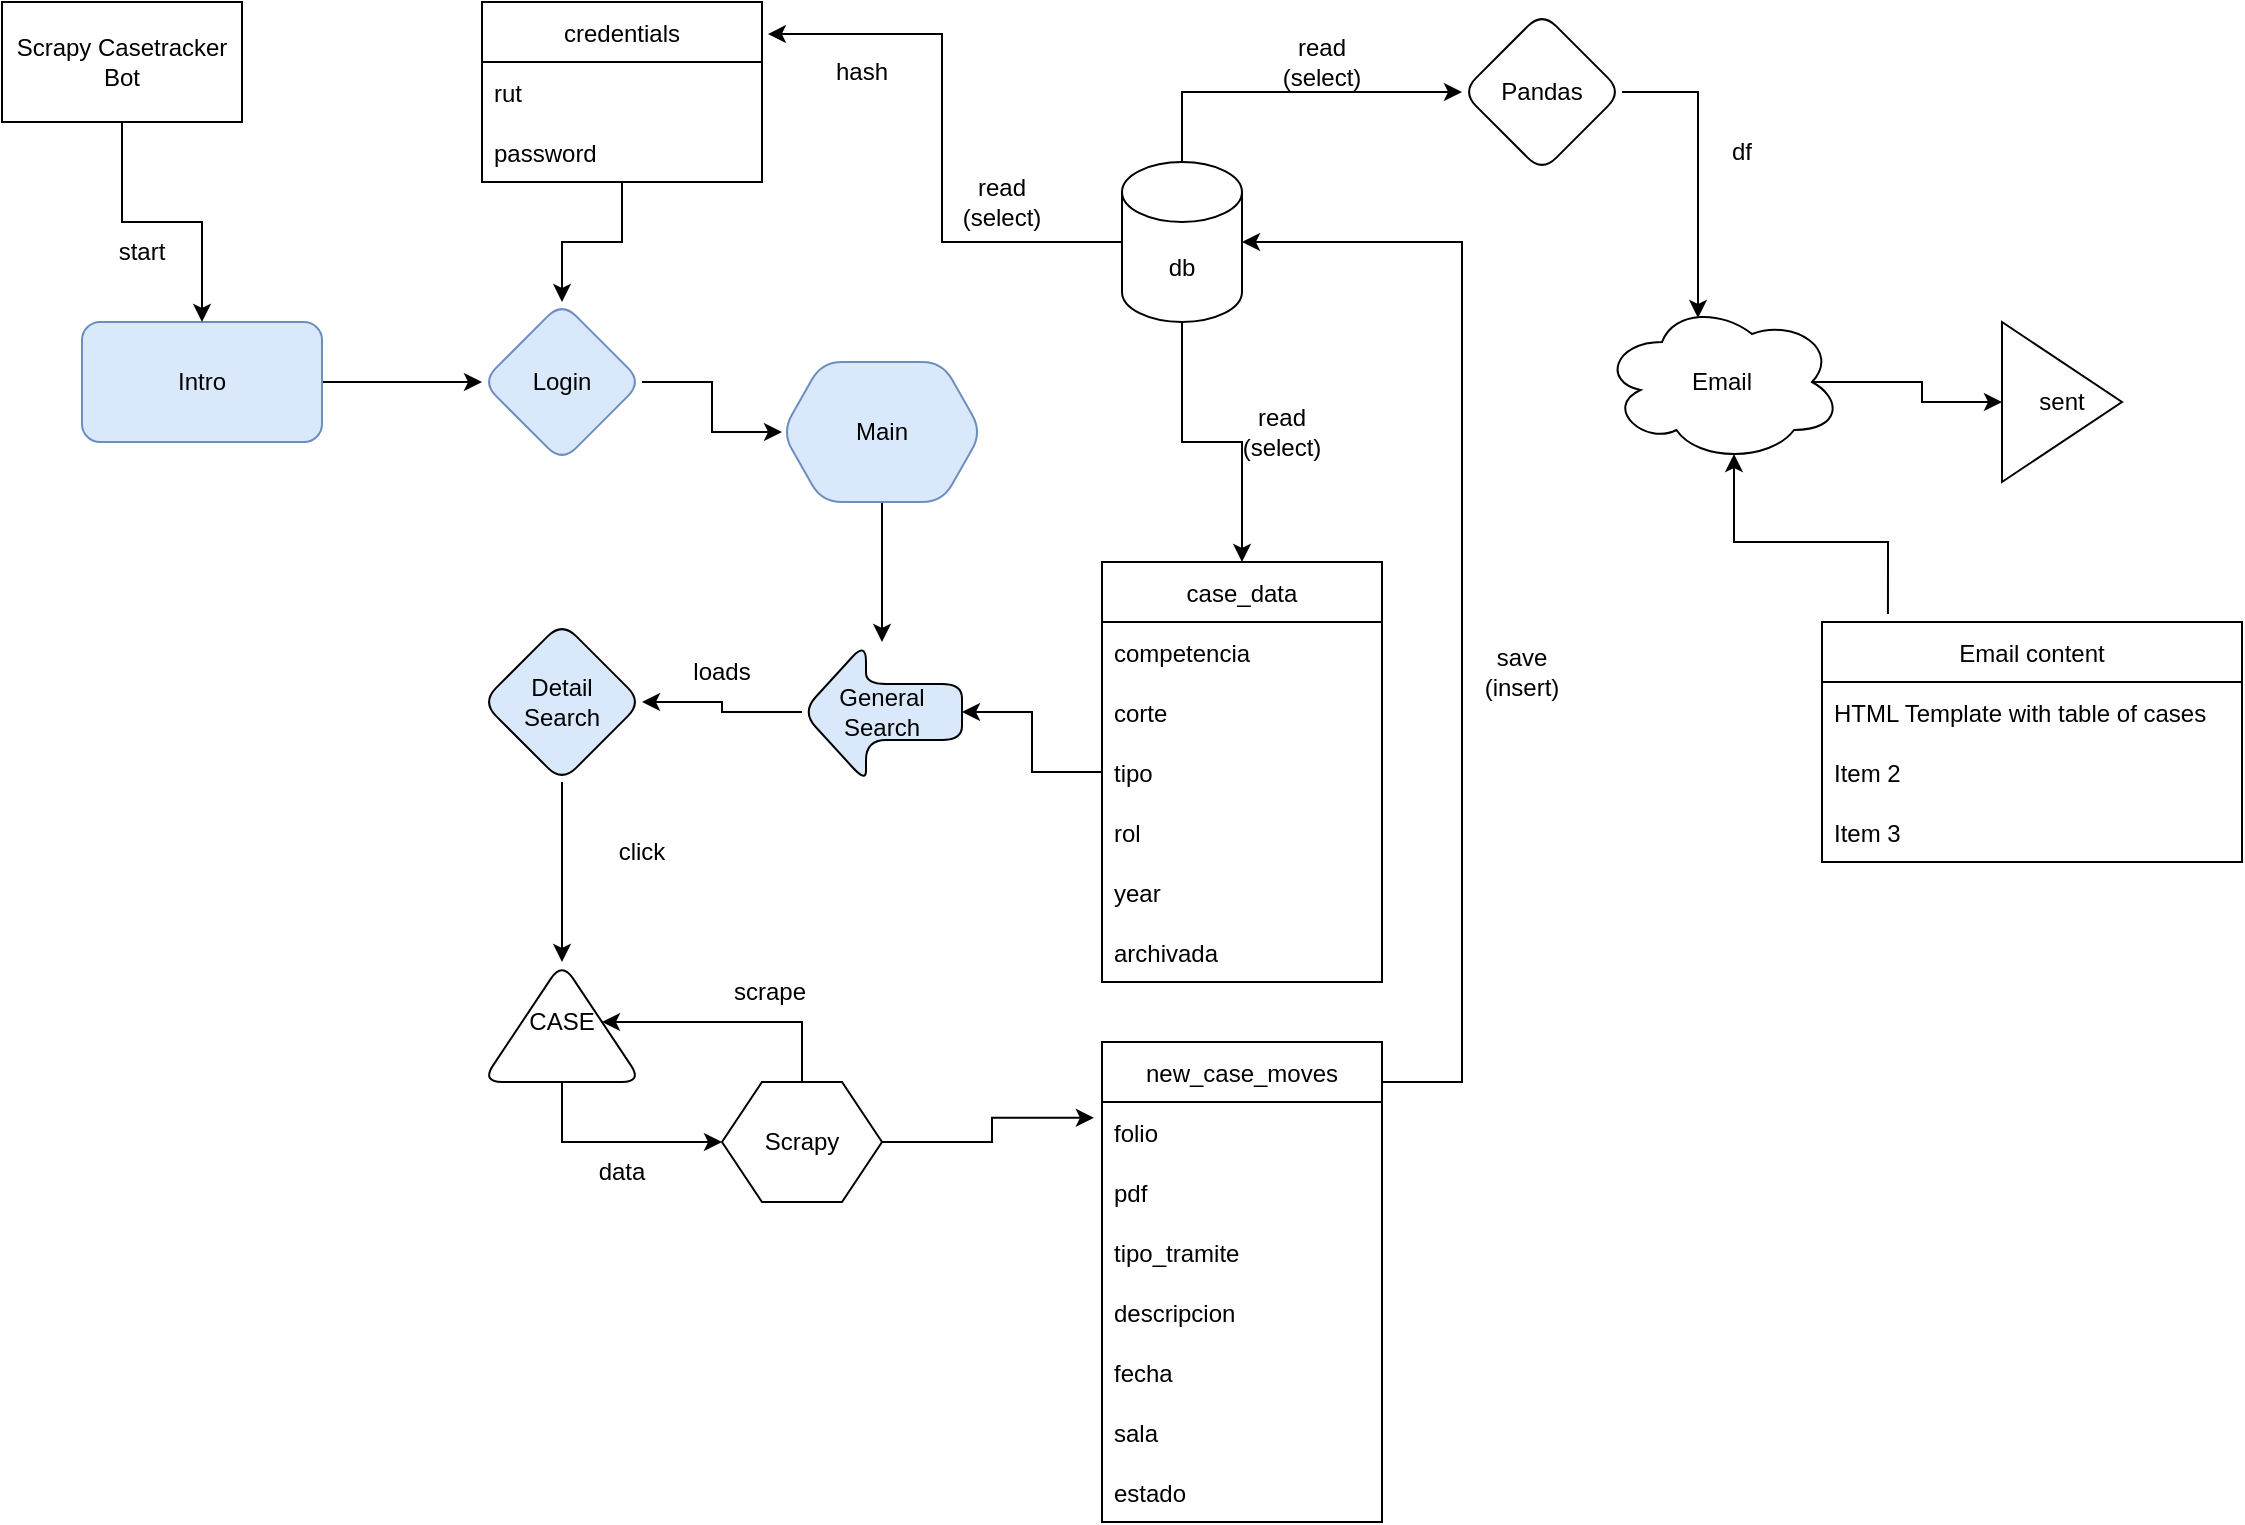 <mxfile version="17.4.6" type="google" pages="2"><diagram id="R2-DDYwP4avABYYLlce1" name="houndv2"><mxGraphModel grid="1" page="1" gridSize="10" guides="1" tooltips="1" connect="1" arrows="1" fold="1" pageScale="1" pageWidth="827" pageHeight="1169" math="0" shadow="0"><root><mxCell id="0"/><mxCell id="1" parent="0"/><mxCell id="lIu6xsqAY2c1dZafRcq1-1" value="Scrapy Casetracker Bot" style="rounded=0;whiteSpace=wrap;html=1;" vertex="1" parent="1"><mxGeometry width="120" height="60" as="geometry"/></mxCell><mxCell id="Kv2BIns_jBnf-RPaNj8y-38" value="" style="edgeStyle=orthogonalEdgeStyle;rounded=0;orthogonalLoop=1;jettySize=auto;html=1;" edge="1" parent="1" source="Kv2BIns_jBnf-RPaNj8y-36" target="Kv2BIns_jBnf-RPaNj8y-37"><mxGeometry relative="1" as="geometry"/></mxCell><mxCell id="Kv2BIns_jBnf-RPaNj8y-36" value="Intro" style="rounded=1;whiteSpace=wrap;html=1;fillColor=#dae8fc;strokeColor=#6c8ebf;" vertex="1" parent="1"><mxGeometry x="40" y="160" width="120" height="60" as="geometry"/></mxCell><mxCell id="Kv2BIns_jBnf-RPaNj8y-41" value="" style="edgeStyle=orthogonalEdgeStyle;rounded=0;orthogonalLoop=1;jettySize=auto;html=1;" edge="1" parent="1" source="Kv2BIns_jBnf-RPaNj8y-37" target="Kv2BIns_jBnf-RPaNj8y-40"><mxGeometry relative="1" as="geometry"/></mxCell><mxCell id="Kv2BIns_jBnf-RPaNj8y-37" value="Login" style="rhombus;whiteSpace=wrap;html=1;rounded=1;fillColor=#dae8fc;strokeColor=#6c8ebf;" vertex="1" parent="1"><mxGeometry x="240" y="150" width="80" height="80" as="geometry"/></mxCell><mxCell id="Kv2BIns_jBnf-RPaNj8y-45" value="" style="edgeStyle=orthogonalEdgeStyle;rounded=0;orthogonalLoop=1;jettySize=auto;html=1;" edge="1" parent="1" source="Kv2BIns_jBnf-RPaNj8y-40" target="Kv2BIns_jBnf-RPaNj8y-44"><mxGeometry relative="1" as="geometry"/></mxCell><mxCell id="Kv2BIns_jBnf-RPaNj8y-40" value="Main" style="shape=hexagon;perimeter=hexagonPerimeter2;whiteSpace=wrap;html=1;fixedSize=1;rounded=1;fillColor=#dae8fc;strokeColor=#6c8ebf;" vertex="1" parent="1"><mxGeometry x="390" y="180" width="100" height="70" as="geometry"/></mxCell><mxCell id="Kv2BIns_jBnf-RPaNj8y-66" value="" style="edgeStyle=orthogonalEdgeStyle;rounded=0;orthogonalLoop=1;jettySize=auto;html=1;" edge="1" parent="1" source="Kv2BIns_jBnf-RPaNj8y-44" target="Kv2BIns_jBnf-RPaNj8y-65"><mxGeometry relative="1" as="geometry"/></mxCell><mxCell id="Kv2BIns_jBnf-RPaNj8y-44" value="General Search" style="shape=singleArrow;whiteSpace=wrap;html=1;arrowWidth=0.4;arrowSize=0.4;rounded=1;rotation=0;direction=west;fillColor=#DAE8FC;" vertex="1" parent="1"><mxGeometry x="400" y="320" width="80" height="70" as="geometry"/></mxCell><mxCell id="Kv2BIns_jBnf-RPaNj8y-59" style="edgeStyle=orthogonalEdgeStyle;rounded=0;orthogonalLoop=1;jettySize=auto;html=1;entryX=0;entryY=0.5;entryDx=0;entryDy=0;entryPerimeter=0;" edge="1" parent="1" source="Kv2BIns_jBnf-RPaNj8y-46" target="Kv2BIns_jBnf-RPaNj8y-44"><mxGeometry relative="1" as="geometry"/></mxCell><mxCell id="Kv2BIns_jBnf-RPaNj8y-46" value="case_data" style="swimlane;fontStyle=0;childLayout=stackLayout;horizontal=1;startSize=30;horizontalStack=0;resizeParent=1;resizeParentMax=0;resizeLast=0;collapsible=1;marginBottom=0;" vertex="1" parent="1"><mxGeometry x="550" y="280" width="140" height="210" as="geometry"/></mxCell><mxCell id="Kv2BIns_jBnf-RPaNj8y-47" value="competencia" style="text;strokeColor=none;fillColor=none;align=left;verticalAlign=middle;spacingLeft=4;spacingRight=4;overflow=hidden;points=[[0,0.5],[1,0.5]];portConstraint=eastwest;rotatable=0;" vertex="1" parent="Kv2BIns_jBnf-RPaNj8y-46"><mxGeometry y="30" width="140" height="30" as="geometry"/></mxCell><mxCell id="Kv2BIns_jBnf-RPaNj8y-48" value="corte" style="text;strokeColor=none;fillColor=none;align=left;verticalAlign=middle;spacingLeft=4;spacingRight=4;overflow=hidden;points=[[0,0.5],[1,0.5]];portConstraint=eastwest;rotatable=0;" vertex="1" parent="Kv2BIns_jBnf-RPaNj8y-46"><mxGeometry y="60" width="140" height="30" as="geometry"/></mxCell><mxCell id="Kv2BIns_jBnf-RPaNj8y-67" value="tipo" style="text;strokeColor=none;fillColor=none;align=left;verticalAlign=middle;spacingLeft=4;spacingRight=4;overflow=hidden;points=[[0,0.5],[1,0.5]];portConstraint=eastwest;rotatable=0;" vertex="1" parent="Kv2BIns_jBnf-RPaNj8y-46"><mxGeometry y="90" width="140" height="30" as="geometry"/></mxCell><mxCell id="Kv2BIns_jBnf-RPaNj8y-49" value="rol" style="text;strokeColor=none;fillColor=none;align=left;verticalAlign=middle;spacingLeft=4;spacingRight=4;overflow=hidden;points=[[0,0.5],[1,0.5]];portConstraint=eastwest;rotatable=0;" vertex="1" parent="Kv2BIns_jBnf-RPaNj8y-46"><mxGeometry y="120" width="140" height="30" as="geometry"/></mxCell><mxCell id="Kv2BIns_jBnf-RPaNj8y-60" value="year" style="text;strokeColor=none;fillColor=none;align=left;verticalAlign=middle;spacingLeft=4;spacingRight=4;overflow=hidden;points=[[0,0.5],[1,0.5]];portConstraint=eastwest;rotatable=0;" vertex="1" parent="Kv2BIns_jBnf-RPaNj8y-46"><mxGeometry y="150" width="140" height="30" as="geometry"/></mxCell><mxCell id="IrKfMLtE4XseUqw0sgjs-1" value="archivada" style="text;strokeColor=none;fillColor=none;align=left;verticalAlign=middle;spacingLeft=4;spacingRight=4;overflow=hidden;points=[[0,0.5],[1,0.5]];portConstraint=eastwest;rotatable=0;" vertex="1" parent="Kv2BIns_jBnf-RPaNj8y-46"><mxGeometry y="180" width="140" height="30" as="geometry"/></mxCell><mxCell id="Kv2BIns_jBnf-RPaNj8y-57" style="edgeStyle=orthogonalEdgeStyle;rounded=0;orthogonalLoop=1;jettySize=auto;html=1;" edge="1" parent="1" source="Kv2BIns_jBnf-RPaNj8y-52" target="Kv2BIns_jBnf-RPaNj8y-37"><mxGeometry relative="1" as="geometry"/></mxCell><mxCell id="Kv2BIns_jBnf-RPaNj8y-52" value="credentials" style="swimlane;fontStyle=0;childLayout=stackLayout;horizontal=1;startSize=30;horizontalStack=0;resizeParent=1;resizeParentMax=0;resizeLast=0;collapsible=1;marginBottom=0;" vertex="1" parent="1"><mxGeometry x="240" width="140" height="90" as="geometry"><mxRectangle x="240" y="50" width="90" height="30" as="alternateBounds"/></mxGeometry></mxCell><mxCell id="Kv2BIns_jBnf-RPaNj8y-53" value="rut" style="text;strokeColor=none;fillColor=none;align=left;verticalAlign=middle;spacingLeft=4;spacingRight=4;overflow=hidden;points=[[0,0.5],[1,0.5]];portConstraint=eastwest;rotatable=0;" vertex="1" parent="Kv2BIns_jBnf-RPaNj8y-52"><mxGeometry y="30" width="140" height="30" as="geometry"/></mxCell><mxCell id="Kv2BIns_jBnf-RPaNj8y-54" value="password" style="text;strokeColor=none;fillColor=none;align=left;verticalAlign=middle;spacingLeft=4;spacingRight=4;overflow=hidden;points=[[0,0.5],[1,0.5]];portConstraint=eastwest;rotatable=0;" vertex="1" parent="Kv2BIns_jBnf-RPaNj8y-52"><mxGeometry y="60" width="140" height="30" as="geometry"/></mxCell><mxCell id="Kv2BIns_jBnf-RPaNj8y-70" value="" style="edgeStyle=orthogonalEdgeStyle;rounded=0;orthogonalLoop=1;jettySize=auto;html=1;" edge="1" parent="1" source="Kv2BIns_jBnf-RPaNj8y-65" target="Kv2BIns_jBnf-RPaNj8y-69"><mxGeometry relative="1" as="geometry"/></mxCell><mxCell id="Kv2BIns_jBnf-RPaNj8y-65" value="Detail&lt;br&gt;Search" style="rhombus;whiteSpace=wrap;html=1;rounded=1;fillColor=#DAE8FC;" vertex="1" parent="1"><mxGeometry x="240" y="310" width="80" height="80" as="geometry"/></mxCell><mxCell id="Kv2BIns_jBnf-RPaNj8y-89" style="edgeStyle=orthogonalEdgeStyle;rounded=0;orthogonalLoop=1;jettySize=auto;html=1;exitX=0;exitY=0.5;exitDx=0;exitDy=0;entryX=0;entryY=0.5;entryDx=0;entryDy=0;" edge="1" parent="1" source="Kv2BIns_jBnf-RPaNj8y-69" target="Kv2BIns_jBnf-RPaNj8y-87"><mxGeometry relative="1" as="geometry"/></mxCell><mxCell id="Kv2BIns_jBnf-RPaNj8y-69" value="CASE" style="triangle;whiteSpace=wrap;html=1;rounded=1;direction=north;" vertex="1" parent="1"><mxGeometry x="240" y="480" width="80" height="60" as="geometry"/></mxCell><mxCell id="Kv2BIns_jBnf-RPaNj8y-74" style="edgeStyle=orthogonalEdgeStyle;rounded=0;orthogonalLoop=1;jettySize=auto;html=1;exitX=0;exitY=0.5;exitDx=0;exitDy=0;exitPerimeter=0;entryX=1.021;entryY=0.178;entryDx=0;entryDy=0;entryPerimeter=0;" edge="1" parent="1" source="Kv2BIns_jBnf-RPaNj8y-71" target="Kv2BIns_jBnf-RPaNj8y-52"><mxGeometry relative="1" as="geometry"/></mxCell><mxCell id="Kv2BIns_jBnf-RPaNj8y-83" style="edgeStyle=orthogonalEdgeStyle;rounded=0;orthogonalLoop=1;jettySize=auto;html=1;exitX=0.5;exitY=1;exitDx=0;exitDy=0;exitPerimeter=0;" edge="1" parent="1" source="Kv2BIns_jBnf-RPaNj8y-71" target="Kv2BIns_jBnf-RPaNj8y-46"><mxGeometry relative="1" as="geometry"/></mxCell><mxCell id="wveM0mAnTnCH7uneNNHi-7" style="edgeStyle=orthogonalEdgeStyle;rounded=0;orthogonalLoop=1;jettySize=auto;html=1;exitX=0.5;exitY=0;exitDx=0;exitDy=0;exitPerimeter=0;entryX=0;entryY=0.5;entryDx=0;entryDy=0;" edge="1" parent="1" source="Kv2BIns_jBnf-RPaNj8y-71" target="wveM0mAnTnCH7uneNNHi-6"><mxGeometry relative="1" as="geometry"/></mxCell><mxCell id="Kv2BIns_jBnf-RPaNj8y-71" value="db" style="shape=cylinder3;whiteSpace=wrap;html=1;boundedLbl=1;backgroundOutline=1;size=15;" vertex="1" parent="1"><mxGeometry x="560" y="80" width="60" height="80" as="geometry"/></mxCell><mxCell id="Kv2BIns_jBnf-RPaNj8y-84" value="loads" style="text;html=1;strokeColor=none;fillColor=none;align=center;verticalAlign=middle;whiteSpace=wrap;rounded=0;" vertex="1" parent="1"><mxGeometry x="330" y="320" width="60" height="30" as="geometry"/></mxCell><mxCell id="Kv2BIns_jBnf-RPaNj8y-85" value="hash" style="text;html=1;strokeColor=none;fillColor=none;align=center;verticalAlign=middle;whiteSpace=wrap;rounded=0;" vertex="1" parent="1"><mxGeometry x="400" y="20" width="60" height="30" as="geometry"/></mxCell><mxCell id="Kv2BIns_jBnf-RPaNj8y-86" value="click" style="text;html=1;strokeColor=none;fillColor=none;align=center;verticalAlign=middle;whiteSpace=wrap;rounded=0;" vertex="1" parent="1"><mxGeometry x="290" y="410" width="60" height="30" as="geometry"/></mxCell><mxCell id="Kv2BIns_jBnf-RPaNj8y-88" style="edgeStyle=orthogonalEdgeStyle;rounded=0;orthogonalLoop=1;jettySize=auto;html=1;exitX=0.5;exitY=0;exitDx=0;exitDy=0;" edge="1" parent="1" source="Kv2BIns_jBnf-RPaNj8y-87" target="Kv2BIns_jBnf-RPaNj8y-69"><mxGeometry relative="1" as="geometry"/></mxCell><mxCell id="Kv2BIns_jBnf-RPaNj8y-97" style="edgeStyle=orthogonalEdgeStyle;rounded=0;orthogonalLoop=1;jettySize=auto;html=1;exitX=1;exitY=0.5;exitDx=0;exitDy=0;entryX=-0.029;entryY=0.158;entryDx=0;entryDy=0;entryPerimeter=0;" edge="1" parent="1" source="Kv2BIns_jBnf-RPaNj8y-87" target="Kv2BIns_jBnf-RPaNj8y-93"><mxGeometry relative="1" as="geometry"/></mxCell><mxCell id="Kv2BIns_jBnf-RPaNj8y-87" value="Scrapy" style="shape=hexagon;perimeter=hexagonPerimeter2;whiteSpace=wrap;html=1;fixedSize=1;" vertex="1" parent="1"><mxGeometry x="360" y="540" width="80" height="60" as="geometry"/></mxCell><mxCell id="Kv2BIns_jBnf-RPaNj8y-90" value="scrape" style="text;html=1;strokeColor=none;fillColor=none;align=center;verticalAlign=middle;whiteSpace=wrap;rounded=0;" vertex="1" parent="1"><mxGeometry x="354" y="480" width="60" height="30" as="geometry"/></mxCell><mxCell id="Kv2BIns_jBnf-RPaNj8y-91" value="data" style="text;html=1;strokeColor=none;fillColor=none;align=center;verticalAlign=middle;whiteSpace=wrap;rounded=0;" vertex="1" parent="1"><mxGeometry x="280" y="570" width="60" height="30" as="geometry"/></mxCell><mxCell id="Kv2BIns_jBnf-RPaNj8y-102" style="edgeStyle=orthogonalEdgeStyle;rounded=0;orthogonalLoop=1;jettySize=auto;html=1;exitX=1;exitY=0.5;exitDx=0;exitDy=0;entryX=1;entryY=0.5;entryDx=0;entryDy=0;entryPerimeter=0;" edge="1" parent="1" source="Kv2BIns_jBnf-RPaNj8y-94" target="Kv2BIns_jBnf-RPaNj8y-71"><mxGeometry relative="1" as="geometry"><Array as="points"><mxPoint x="690" y="540"/><mxPoint x="730" y="540"/><mxPoint x="730" y="120"/></Array></mxGeometry></mxCell><mxCell id="Kv2BIns_jBnf-RPaNj8y-93" value="new_case_moves" style="swimlane;fontStyle=0;childLayout=stackLayout;horizontal=1;startSize=30;horizontalStack=0;resizeParent=1;resizeParentMax=0;resizeLast=0;collapsible=1;marginBottom=0;" vertex="1" parent="1"><mxGeometry x="550" y="520" width="140" height="240" as="geometry"/></mxCell><mxCell id="Kv2BIns_jBnf-RPaNj8y-94" value="folio" style="text;strokeColor=none;fillColor=none;align=left;verticalAlign=middle;spacingLeft=4;spacingRight=4;overflow=hidden;points=[[0,0.5],[1,0.5]];portConstraint=eastwest;rotatable=0;" vertex="1" parent="Kv2BIns_jBnf-RPaNj8y-93"><mxGeometry y="30" width="140" height="30" as="geometry"/></mxCell><mxCell id="Kv2BIns_jBnf-RPaNj8y-95" value="pdf" style="text;strokeColor=none;fillColor=none;align=left;verticalAlign=middle;spacingLeft=4;spacingRight=4;overflow=hidden;points=[[0,0.5],[1,0.5]];portConstraint=eastwest;rotatable=0;" vertex="1" parent="Kv2BIns_jBnf-RPaNj8y-93"><mxGeometry y="60" width="140" height="30" as="geometry"/></mxCell><mxCell id="Kv2BIns_jBnf-RPaNj8y-96" value="tipo_tramite" style="text;strokeColor=none;fillColor=none;align=left;verticalAlign=middle;spacingLeft=4;spacingRight=4;overflow=hidden;points=[[0,0.5],[1,0.5]];portConstraint=eastwest;rotatable=0;" vertex="1" parent="Kv2BIns_jBnf-RPaNj8y-93"><mxGeometry y="90" width="140" height="30" as="geometry"/></mxCell><mxCell id="Kv2BIns_jBnf-RPaNj8y-98" value="descripcion" style="text;strokeColor=none;fillColor=none;align=left;verticalAlign=middle;spacingLeft=4;spacingRight=4;overflow=hidden;points=[[0,0.5],[1,0.5]];portConstraint=eastwest;rotatable=0;" vertex="1" parent="Kv2BIns_jBnf-RPaNj8y-93"><mxGeometry y="120" width="140" height="30" as="geometry"/></mxCell><mxCell id="Kv2BIns_jBnf-RPaNj8y-99" value="fecha" style="text;strokeColor=none;fillColor=none;align=left;verticalAlign=middle;spacingLeft=4;spacingRight=4;overflow=hidden;points=[[0,0.5],[1,0.5]];portConstraint=eastwest;rotatable=0;" vertex="1" parent="Kv2BIns_jBnf-RPaNj8y-93"><mxGeometry y="150" width="140" height="30" as="geometry"/></mxCell><mxCell id="Kv2BIns_jBnf-RPaNj8y-100" value="sala" style="text;strokeColor=none;fillColor=none;align=left;verticalAlign=middle;spacingLeft=4;spacingRight=4;overflow=hidden;points=[[0,0.5],[1,0.5]];portConstraint=eastwest;rotatable=0;" vertex="1" parent="Kv2BIns_jBnf-RPaNj8y-93"><mxGeometry y="180" width="140" height="30" as="geometry"/></mxCell><mxCell id="Kv2BIns_jBnf-RPaNj8y-101" value="estado" style="text;strokeColor=none;fillColor=none;align=left;verticalAlign=middle;spacingLeft=4;spacingRight=4;overflow=hidden;points=[[0,0.5],[1,0.5]];portConstraint=eastwest;rotatable=0;" vertex="1" parent="Kv2BIns_jBnf-RPaNj8y-93"><mxGeometry y="210" width="140" height="30" as="geometry"/></mxCell><mxCell id="Kv2BIns_jBnf-RPaNj8y-103" value="save (insert)" style="text;html=1;strokeColor=none;fillColor=none;align=center;verticalAlign=middle;whiteSpace=wrap;rounded=0;" vertex="1" parent="1"><mxGeometry x="730" y="320" width="60" height="30" as="geometry"/></mxCell><mxCell id="wveM0mAnTnCH7uneNNHi-8" style="edgeStyle=orthogonalEdgeStyle;rounded=0;orthogonalLoop=1;jettySize=auto;html=1;exitX=1;exitY=0.5;exitDx=0;exitDy=0;entryX=0.4;entryY=0.1;entryDx=0;entryDy=0;entryPerimeter=0;" edge="1" parent="1" source="wveM0mAnTnCH7uneNNHi-6" target="wveM0mAnTnCH7uneNNHi-9"><mxGeometry relative="1" as="geometry"><mxPoint x="860" y="140" as="targetPoint"/></mxGeometry></mxCell><mxCell id="wveM0mAnTnCH7uneNNHi-6" value="Pandas" style="rhombus;whiteSpace=wrap;html=1;rounded=1;" vertex="1" parent="1"><mxGeometry x="730" y="5" width="80" height="80" as="geometry"/></mxCell><mxCell id="WJkOflw7CVyWPHh6mYpU-2" style="edgeStyle=orthogonalEdgeStyle;rounded=0;orthogonalLoop=1;jettySize=auto;html=1;exitX=0.875;exitY=0.5;exitDx=0;exitDy=0;exitPerimeter=0;" edge="1" parent="1" source="wveM0mAnTnCH7uneNNHi-9" target="WJkOflw7CVyWPHh6mYpU-1"><mxGeometry relative="1" as="geometry"/></mxCell><mxCell id="WJkOflw7CVyWPHh6mYpU-8" style="edgeStyle=orthogonalEdgeStyle;rounded=0;orthogonalLoop=1;jettySize=auto;html=1;exitX=0.157;exitY=-0.033;exitDx=0;exitDy=0;exitPerimeter=0;entryX=0.55;entryY=0.95;entryDx=0;entryDy=0;entryPerimeter=0;" edge="1" parent="1" source="WJkOflw7CVyWPHh6mYpU-11" target="wveM0mAnTnCH7uneNNHi-9"><mxGeometry relative="1" as="geometry"><mxPoint x="945" y="300" as="targetPoint"/></mxGeometry></mxCell><mxCell id="wveM0mAnTnCH7uneNNHi-9" value="Email" style="ellipse;shape=cloud;whiteSpace=wrap;html=1;" vertex="1" parent="1"><mxGeometry x="800" y="150" width="120" height="80" as="geometry"/></mxCell><mxCell id="wveM0mAnTnCH7uneNNHi-13" value="" style="group" connectable="0" vertex="1" parent="1"><mxGeometry x="40" y="110" width="60" height="30" as="geometry"/></mxCell><mxCell id="wveM0mAnTnCH7uneNNHi-10" style="edgeStyle=orthogonalEdgeStyle;rounded=0;orthogonalLoop=1;jettySize=auto;html=1;exitX=0.5;exitY=1;exitDx=0;exitDy=0;entryX=0.5;entryY=0;entryDx=0;entryDy=0;" edge="1" parent="wveM0mAnTnCH7uneNNHi-13" source="lIu6xsqAY2c1dZafRcq1-1" target="Kv2BIns_jBnf-RPaNj8y-36"><mxGeometry relative="1" as="geometry"/></mxCell><mxCell id="wveM0mAnTnCH7uneNNHi-11" value="start" style="text;html=1;strokeColor=none;fillColor=none;align=center;verticalAlign=middle;whiteSpace=wrap;rounded=0;" vertex="1" parent="wveM0mAnTnCH7uneNNHi-13"><mxGeometry width="60" height="30" as="geometry"/></mxCell><mxCell id="WJkOflw7CVyWPHh6mYpU-1" value="sent" style="triangle;whiteSpace=wrap;html=1;" vertex="1" parent="1"><mxGeometry x="1000" y="160" width="60" height="80" as="geometry"/></mxCell><mxCell id="WJkOflw7CVyWPHh6mYpU-11" value="Email content" style="swimlane;fontStyle=0;childLayout=stackLayout;horizontal=1;startSize=30;horizontalStack=0;resizeParent=1;resizeParentMax=0;resizeLast=0;collapsible=1;marginBottom=0;" vertex="1" parent="1"><mxGeometry x="910" y="310" width="210" height="120" as="geometry"/></mxCell><mxCell id="WJkOflw7CVyWPHh6mYpU-12" value="HTML Template with table of cases" style="text;strokeColor=none;fillColor=none;align=left;verticalAlign=middle;spacingLeft=4;spacingRight=4;overflow=hidden;points=[[0,0.5],[1,0.5]];portConstraint=eastwest;rotatable=0;" vertex="1" parent="WJkOflw7CVyWPHh6mYpU-11"><mxGeometry y="30" width="210" height="30" as="geometry"/></mxCell><mxCell id="WJkOflw7CVyWPHh6mYpU-13" value="Item 2" style="text;strokeColor=none;fillColor=none;align=left;verticalAlign=middle;spacingLeft=4;spacingRight=4;overflow=hidden;points=[[0,0.5],[1,0.5]];portConstraint=eastwest;rotatable=0;" vertex="1" parent="WJkOflw7CVyWPHh6mYpU-11"><mxGeometry y="60" width="210" height="30" as="geometry"/></mxCell><mxCell id="WJkOflw7CVyWPHh6mYpU-14" value="Item 3" style="text;strokeColor=none;fillColor=none;align=left;verticalAlign=middle;spacingLeft=4;spacingRight=4;overflow=hidden;points=[[0,0.5],[1,0.5]];portConstraint=eastwest;rotatable=0;" vertex="1" parent="WJkOflw7CVyWPHh6mYpU-11"><mxGeometry y="90" width="210" height="30" as="geometry"/></mxCell><mxCell id="pJEQSArVzue59NrAlayb-1" value="read (select)" style="text;html=1;strokeColor=none;fillColor=none;align=center;verticalAlign=middle;whiteSpace=wrap;rounded=0;" vertex="1" parent="1"><mxGeometry x="610" y="200" width="60" height="30" as="geometry"/></mxCell><mxCell id="pJEQSArVzue59NrAlayb-2" value="read (select)" style="text;html=1;strokeColor=none;fillColor=none;align=center;verticalAlign=middle;whiteSpace=wrap;rounded=0;" vertex="1" parent="1"><mxGeometry x="630" y="15" width="60" height="30" as="geometry"/></mxCell><mxCell id="pJEQSArVzue59NrAlayb-3" value="df" style="text;html=1;strokeColor=none;fillColor=none;align=center;verticalAlign=middle;whiteSpace=wrap;rounded=0;" vertex="1" parent="1"><mxGeometry x="840" y="60" width="60" height="30" as="geometry"/></mxCell><mxCell id="pJEQSArVzue59NrAlayb-4" value="read (select)" style="text;html=1;strokeColor=none;fillColor=none;align=center;verticalAlign=middle;whiteSpace=wrap;rounded=0;" vertex="1" parent="1"><mxGeometry x="470" y="85" width="60" height="30" as="geometry"/></mxCell></root></mxGraphModel></diagram><diagram id="GIJjEOYRi38km9b6d5EG" name="scrapy"><mxGraphModel grid="1" page="1" gridSize="10" guides="1" tooltips="1" connect="1" arrows="1" fold="1" pageScale="1" pageWidth="850" pageHeight="1100" math="0" shadow="0"><root><mxCell id="0"/><mxCell id="1" parent="0"/><mxCell id="BY4FJRTSoR4awIJquqer-3" value="" style="edgeStyle=orthogonalEdgeStyle;rounded=0;orthogonalLoop=1;jettySize=auto;html=1;" edge="1" parent="1" source="BY4FJRTSoR4awIJquqer-1" target="BY4FJRTSoR4awIJquqer-2"><mxGeometry relative="1" as="geometry"/></mxCell><mxCell id="BY4FJRTSoR4awIJquqer-27" value="" style="edgeStyle=orthogonalEdgeStyle;rounded=0;orthogonalLoop=1;jettySize=auto;html=1;" edge="1" parent="1" source="BY4FJRTSoR4awIJquqer-1" target="BY4FJRTSoR4awIJquqer-26"><mxGeometry relative="1" as="geometry"/></mxCell><mxCell id="BY4FJRTSoR4awIJquqer-1" value="Spider" style="rounded=1;whiteSpace=wrap;html=1;" vertex="1" parent="1"><mxGeometry x="285" y="220" width="120" height="60" as="geometry"/></mxCell><mxCell id="BY4FJRTSoR4awIJquqer-11" value="" style="edgeStyle=orthogonalEdgeStyle;rounded=0;orthogonalLoop=1;jettySize=auto;html=1;" edge="1" parent="1" source="BY4FJRTSoR4awIJquqer-2" target="BY4FJRTSoR4awIJquqer-10"><mxGeometry relative="1" as="geometry"/></mxCell><mxCell id="BY4FJRTSoR4awIJquqer-17" style="edgeStyle=orthogonalEdgeStyle;rounded=0;orthogonalLoop=1;jettySize=auto;html=1;exitX=1;exitY=0.75;exitDx=0;exitDy=0;entryX=0;entryY=0.75;entryDx=0;entryDy=0;" edge="1" parent="1" source="BY4FJRTSoR4awIJquqer-2" target="BY4FJRTSoR4awIJquqer-4"><mxGeometry relative="1" as="geometry"/></mxCell><mxCell id="BY4FJRTSoR4awIJquqer-23" style="edgeStyle=orthogonalEdgeStyle;rounded=0;orthogonalLoop=1;jettySize=auto;html=1;exitX=0;exitY=0.25;exitDx=0;exitDy=0;entryX=0.75;entryY=1;entryDx=0;entryDy=0;" edge="1" parent="1" source="BY4FJRTSoR4awIJquqer-2" target="BY4FJRTSoR4awIJquqer-26"><mxGeometry relative="1" as="geometry"/></mxCell><mxCell id="BY4FJRTSoR4awIJquqer-40" value="" style="edgeStyle=orthogonalEdgeStyle;rounded=0;orthogonalLoop=1;jettySize=auto;html=1;exitX=0;exitY=0.75;exitDx=0;exitDy=0;" edge="1" parent="1" source="BY4FJRTSoR4awIJquqer-2" target="BY4FJRTSoR4awIJquqer-39"><mxGeometry relative="1" as="geometry"/></mxCell><mxCell id="BY4FJRTSoR4awIJquqer-2" value="Engine" style="shape=hexagon;perimeter=hexagonPerimeter2;whiteSpace=wrap;html=1;fixedSize=1;rounded=1;" vertex="1" parent="1"><mxGeometry x="285" y="350" width="120" height="80" as="geometry"/></mxCell><mxCell id="BY4FJRTSoR4awIJquqer-21" style="edgeStyle=orthogonalEdgeStyle;rounded=0;orthogonalLoop=1;jettySize=auto;html=1;exitX=0;exitY=0.25;exitDx=0;exitDy=0;entryX=1;entryY=0.25;entryDx=0;entryDy=0;" edge="1" parent="1" source="BY4FJRTSoR4awIJquqer-4" target="BY4FJRTSoR4awIJquqer-2"><mxGeometry relative="1" as="geometry"/></mxCell><mxCell id="BY4FJRTSoR4awIJquqer-4" value="Downloader Middleware" style="whiteSpace=wrap;html=1;rounded=1;" vertex="1" parent="1"><mxGeometry x="485" y="360" width="120" height="60" as="geometry"/></mxCell><mxCell id="BY4FJRTSoR4awIJquqer-9" value="1. send request" style="text;html=1;strokeColor=none;fillColor=none;align=center;verticalAlign=middle;whiteSpace=wrap;rounded=0;" vertex="1" parent="1"><mxGeometry x="290" y="290" width="60" height="30" as="geometry"/></mxCell><mxCell id="BY4FJRTSoR4awIJquqer-15" style="edgeStyle=orthogonalEdgeStyle;rounded=0;orthogonalLoop=1;jettySize=auto;html=1;exitX=0.75;exitY=0;exitDx=0;exitDy=0;entryX=0.75;entryY=1.013;entryDx=0;entryDy=0;entryPerimeter=0;" edge="1" parent="1" source="BY4FJRTSoR4awIJquqer-10" target="BY4FJRTSoR4awIJquqer-2"><mxGeometry relative="1" as="geometry"/></mxCell><mxCell id="BY4FJRTSoR4awIJquqer-10" value="Scheduler" style="whiteSpace=wrap;html=1;rounded=1;" vertex="1" parent="1"><mxGeometry x="285" y="520" width="120" height="60" as="geometry"/></mxCell><mxCell id="BY4FJRTSoR4awIJquqer-13" value="" style="edgeStyle=orthogonalEdgeStyle;rounded=0;orthogonalLoop=1;jettySize=auto;html=1;" edge="1" parent="1" source="BY4FJRTSoR4awIJquqer-12" target="BY4FJRTSoR4awIJquqer-10"><mxGeometry relative="1" as="geometry"/></mxCell><mxCell id="BY4FJRTSoR4awIJquqer-12" value="simple data structure that follows FIFO methodology" style="shape=note;whiteSpace=wrap;html=1;backgroundOutline=1;darkOpacity=0.05;" vertex="1" parent="1"><mxGeometry x="298" y="630" width="95" height="120" as="geometry"/></mxCell><mxCell id="BY4FJRTSoR4awIJquqer-14" value="2. transmit request" style="text;html=1;strokeColor=none;fillColor=none;align=center;verticalAlign=middle;whiteSpace=wrap;rounded=0;" vertex="1" parent="1"><mxGeometry x="280" y="460" width="70" height="30" as="geometry"/></mxCell><mxCell id="BY4FJRTSoR4awIJquqer-16" value="3. When turn, back to engine" style="text;html=1;strokeColor=none;fillColor=none;align=center;verticalAlign=middle;whiteSpace=wrap;rounded=0;" vertex="1" parent="1"><mxGeometry x="380" y="480" width="60" height="30" as="geometry"/></mxCell><mxCell id="BY4FJRTSoR4awIJquqer-18" value="4. pass in request" style="text;html=1;strokeColor=none;fillColor=none;align=center;verticalAlign=middle;whiteSpace=wrap;rounded=0;" vertex="1" parent="1"><mxGeometry x="393" y="410" width="60" height="30" as="geometry"/></mxCell><mxCell id="BY4FJRTSoR4awIJquqer-20" style="edgeStyle=orthogonalEdgeStyle;rounded=0;orthogonalLoop=1;jettySize=auto;html=1;exitX=0;exitY=0.5;exitDx=0;exitDy=0;exitPerimeter=0;entryX=1;entryY=0.5;entryDx=0;entryDy=0;" edge="1" parent="1" source="BY4FJRTSoR4awIJquqer-31" target="BY4FJRTSoR4awIJquqer-4"><mxGeometry relative="1" as="geometry"><mxPoint x="645" y="440" as="sourcePoint"/></mxGeometry></mxCell><mxCell id="BY4FJRTSoR4awIJquqer-22" value="5. response" style="text;html=1;strokeColor=none;fillColor=none;align=center;verticalAlign=middle;whiteSpace=wrap;rounded=0;" vertex="1" parent="1"><mxGeometry x="425" y="340" width="60" height="30" as="geometry"/></mxCell><mxCell id="BY4FJRTSoR4awIJquqer-24" value="6. transmit response" style="text;html=1;strokeColor=none;fillColor=none;align=center;verticalAlign=middle;whiteSpace=wrap;rounded=0;" vertex="1" parent="1"><mxGeometry x="225" y="340" width="60" height="30" as="geometry"/></mxCell><mxCell id="BY4FJRTSoR4awIJquqer-35" style="edgeStyle=orthogonalEdgeStyle;rounded=0;orthogonalLoop=1;jettySize=auto;html=1;exitX=0.5;exitY=1;exitDx=0;exitDy=0;entryX=0;entryY=0.5;entryDx=0;entryDy=0;" edge="1" parent="1" source="BY4FJRTSoR4awIJquqer-26" target="BY4FJRTSoR4awIJquqer-2"><mxGeometry relative="1" as="geometry"/></mxCell><mxCell id="BY4FJRTSoR4awIJquqer-26" value="SpiderMiddleware" style="shape=trapezoid;perimeter=trapezoidPerimeter;whiteSpace=wrap;html=1;fixedSize=1;rounded=1;" vertex="1" parent="1"><mxGeometry x="130" y="220" width="120" height="60" as="geometry"/></mxCell><mxCell id="BY4FJRTSoR4awIJquqer-32" style="edgeStyle=orthogonalEdgeStyle;rounded=0;orthogonalLoop=1;jettySize=auto;html=1;entryX=0.5;entryY=0;entryDx=0;entryDy=0;" edge="1" parent="1" source="BY4FJRTSoR4awIJquqer-30" target="BY4FJRTSoR4awIJquqer-26"><mxGeometry relative="1" as="geometry"/></mxCell><mxCell id="BY4FJRTSoR4awIJquqer-30" value="responsable for extracting data from response and creating item with that data" style="shape=note;whiteSpace=wrap;html=1;backgroundOutline=1;darkOpacity=0.05;" vertex="1" parent="1"><mxGeometry x="150" y="30" width="100" height="140" as="geometry"/></mxCell><mxCell id="BY4FJRTSoR4awIJquqer-31" value="responsable for getting response from target website" style="shape=note;whiteSpace=wrap;html=1;backgroundOutline=1;darkOpacity=0.05;" vertex="1" parent="1"><mxGeometry x="650" y="385" width="95" height="120" as="geometry"/></mxCell><mxCell id="BY4FJRTSoR4awIJquqer-36" value="&lt;div&gt;7. &lt;br&gt;&lt;/div&gt;transmit items" style="text;html=1;strokeColor=none;fillColor=none;align=center;verticalAlign=middle;whiteSpace=wrap;rounded=0;" vertex="1" parent="1"><mxGeometry x="110" y="290" width="80" height="30" as="geometry"/></mxCell><mxCell id="BY4FJRTSoR4awIJquqer-39" value="Pipeline" style="whiteSpace=wrap;html=1;rounded=1;" vertex="1" parent="1"><mxGeometry x="40" y="370" width="120" height="60" as="geometry"/></mxCell><mxCell id="BY4FJRTSoR4awIJquqer-41" value="8. pass in items" style="text;html=1;strokeColor=none;fillColor=none;align=center;verticalAlign=middle;whiteSpace=wrap;rounded=0;" vertex="1" parent="1"><mxGeometry x="200" y="410" width="60" height="30" as="geometry"/></mxCell><mxCell id="BY4FJRTSoR4awIJquqer-43" style="edgeStyle=orthogonalEdgeStyle;rounded=0;orthogonalLoop=1;jettySize=auto;html=1;entryX=0.5;entryY=1;entryDx=0;entryDy=0;" edge="1" parent="1" source="BY4FJRTSoR4awIJquqer-42" target="BY4FJRTSoR4awIJquqer-39"><mxGeometry relative="1" as="geometry"/></mxCell><mxCell id="BY4FJRTSoR4awIJquqer-42" value="responsable for processing the items (data extracted by spidermiddleware" style="shape=note;whiteSpace=wrap;html=1;backgroundOutline=1;darkOpacity=0.05;" vertex="1" parent="1"><mxGeometry x="40" y="490" width="107.5" height="140" as="geometry"/></mxCell><mxCell id="BY4FJRTSoR4awIJquqer-44" value="&lt;div&gt;Scrapy Framework Flow&lt;br&gt;&lt;/div&gt;" style="rounded=0;whiteSpace=wrap;html=1;fillColor=#FFFFFF;" vertex="1" parent="1"><mxGeometry x="410" width="120" height="60" as="geometry"/></mxCell></root></mxGraphModel></diagram></mxfile>